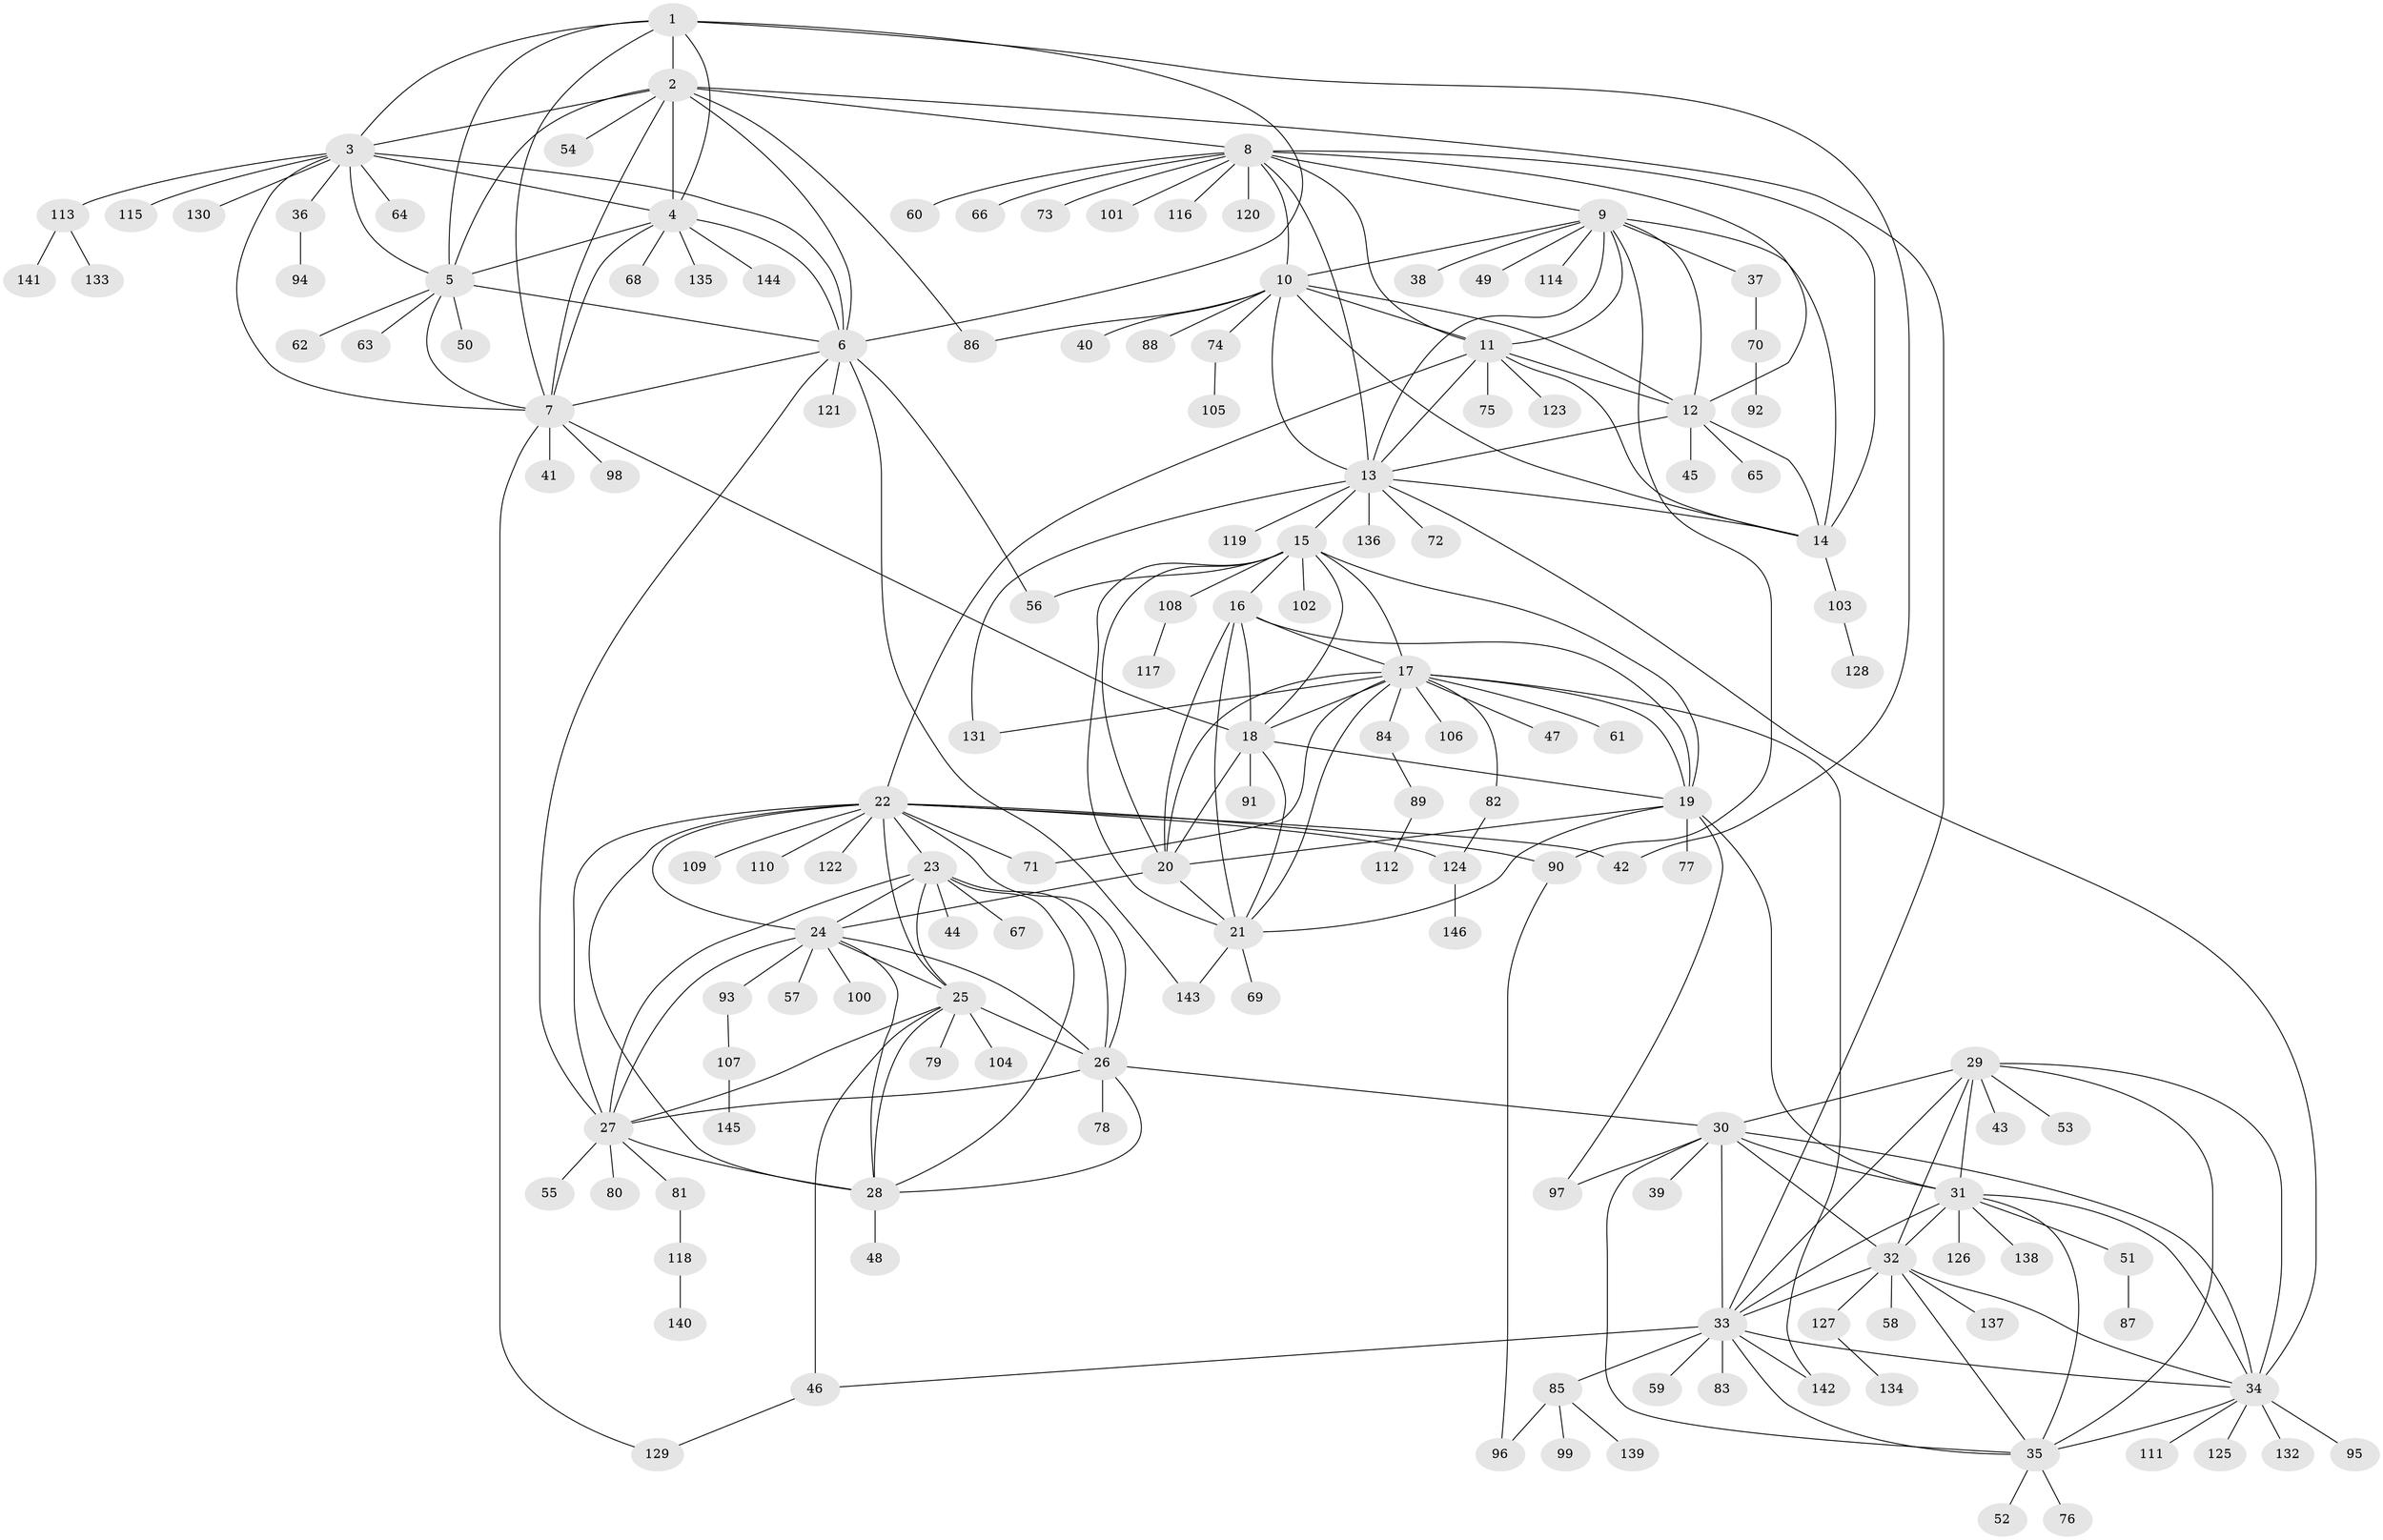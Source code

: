 // coarse degree distribution, {4: 0.023255813953488372, 2: 0.023255813953488372, 1: 0.7674418604651163, 7: 0.046511627906976744, 8: 0.06976744186046512, 9: 0.06976744186046512}
// Generated by graph-tools (version 1.1) at 2025/59/03/04/25 21:59:15]
// undirected, 146 vertices, 239 edges
graph export_dot {
graph [start="1"]
  node [color=gray90,style=filled];
  1;
  2;
  3;
  4;
  5;
  6;
  7;
  8;
  9;
  10;
  11;
  12;
  13;
  14;
  15;
  16;
  17;
  18;
  19;
  20;
  21;
  22;
  23;
  24;
  25;
  26;
  27;
  28;
  29;
  30;
  31;
  32;
  33;
  34;
  35;
  36;
  37;
  38;
  39;
  40;
  41;
  42;
  43;
  44;
  45;
  46;
  47;
  48;
  49;
  50;
  51;
  52;
  53;
  54;
  55;
  56;
  57;
  58;
  59;
  60;
  61;
  62;
  63;
  64;
  65;
  66;
  67;
  68;
  69;
  70;
  71;
  72;
  73;
  74;
  75;
  76;
  77;
  78;
  79;
  80;
  81;
  82;
  83;
  84;
  85;
  86;
  87;
  88;
  89;
  90;
  91;
  92;
  93;
  94;
  95;
  96;
  97;
  98;
  99;
  100;
  101;
  102;
  103;
  104;
  105;
  106;
  107;
  108;
  109;
  110;
  111;
  112;
  113;
  114;
  115;
  116;
  117;
  118;
  119;
  120;
  121;
  122;
  123;
  124;
  125;
  126;
  127;
  128;
  129;
  130;
  131;
  132;
  133;
  134;
  135;
  136;
  137;
  138;
  139;
  140;
  141;
  142;
  143;
  144;
  145;
  146;
  1 -- 2;
  1 -- 3;
  1 -- 4;
  1 -- 5;
  1 -- 6;
  1 -- 7;
  1 -- 42;
  2 -- 3;
  2 -- 4;
  2 -- 5;
  2 -- 6;
  2 -- 7;
  2 -- 8;
  2 -- 33;
  2 -- 54;
  2 -- 86;
  3 -- 4;
  3 -- 5;
  3 -- 6;
  3 -- 7;
  3 -- 36;
  3 -- 64;
  3 -- 113;
  3 -- 115;
  3 -- 130;
  4 -- 5;
  4 -- 6;
  4 -- 7;
  4 -- 68;
  4 -- 135;
  4 -- 144;
  5 -- 6;
  5 -- 7;
  5 -- 50;
  5 -- 62;
  5 -- 63;
  6 -- 7;
  6 -- 27;
  6 -- 56;
  6 -- 121;
  6 -- 143;
  7 -- 18;
  7 -- 41;
  7 -- 98;
  7 -- 129;
  8 -- 9;
  8 -- 10;
  8 -- 11;
  8 -- 12;
  8 -- 13;
  8 -- 14;
  8 -- 60;
  8 -- 66;
  8 -- 73;
  8 -- 101;
  8 -- 116;
  8 -- 120;
  9 -- 10;
  9 -- 11;
  9 -- 12;
  9 -- 13;
  9 -- 14;
  9 -- 37;
  9 -- 38;
  9 -- 49;
  9 -- 90;
  9 -- 114;
  10 -- 11;
  10 -- 12;
  10 -- 13;
  10 -- 14;
  10 -- 40;
  10 -- 74;
  10 -- 86;
  10 -- 88;
  11 -- 12;
  11 -- 13;
  11 -- 14;
  11 -- 22;
  11 -- 75;
  11 -- 123;
  12 -- 13;
  12 -- 14;
  12 -- 45;
  12 -- 65;
  13 -- 14;
  13 -- 15;
  13 -- 34;
  13 -- 72;
  13 -- 119;
  13 -- 131;
  13 -- 136;
  14 -- 103;
  15 -- 16;
  15 -- 17;
  15 -- 18;
  15 -- 19;
  15 -- 20;
  15 -- 21;
  15 -- 56;
  15 -- 102;
  15 -- 108;
  16 -- 17;
  16 -- 18;
  16 -- 19;
  16 -- 20;
  16 -- 21;
  17 -- 18;
  17 -- 19;
  17 -- 20;
  17 -- 21;
  17 -- 47;
  17 -- 61;
  17 -- 71;
  17 -- 82;
  17 -- 84;
  17 -- 106;
  17 -- 131;
  17 -- 142;
  18 -- 19;
  18 -- 20;
  18 -- 21;
  18 -- 91;
  19 -- 20;
  19 -- 21;
  19 -- 31;
  19 -- 77;
  19 -- 97;
  20 -- 21;
  20 -- 24;
  21 -- 69;
  21 -- 143;
  22 -- 23;
  22 -- 24;
  22 -- 25;
  22 -- 26;
  22 -- 27;
  22 -- 28;
  22 -- 42;
  22 -- 71;
  22 -- 90;
  22 -- 109;
  22 -- 110;
  22 -- 122;
  22 -- 124;
  23 -- 24;
  23 -- 25;
  23 -- 26;
  23 -- 27;
  23 -- 28;
  23 -- 44;
  23 -- 67;
  24 -- 25;
  24 -- 26;
  24 -- 27;
  24 -- 28;
  24 -- 57;
  24 -- 93;
  24 -- 100;
  25 -- 26;
  25 -- 27;
  25 -- 28;
  25 -- 46;
  25 -- 79;
  25 -- 104;
  26 -- 27;
  26 -- 28;
  26 -- 30;
  26 -- 78;
  27 -- 28;
  27 -- 55;
  27 -- 80;
  27 -- 81;
  28 -- 48;
  29 -- 30;
  29 -- 31;
  29 -- 32;
  29 -- 33;
  29 -- 34;
  29 -- 35;
  29 -- 43;
  29 -- 53;
  30 -- 31;
  30 -- 32;
  30 -- 33;
  30 -- 34;
  30 -- 35;
  30 -- 39;
  30 -- 97;
  31 -- 32;
  31 -- 33;
  31 -- 34;
  31 -- 35;
  31 -- 51;
  31 -- 126;
  31 -- 138;
  32 -- 33;
  32 -- 34;
  32 -- 35;
  32 -- 58;
  32 -- 127;
  32 -- 137;
  33 -- 34;
  33 -- 35;
  33 -- 46;
  33 -- 59;
  33 -- 83;
  33 -- 85;
  33 -- 142;
  34 -- 35;
  34 -- 95;
  34 -- 111;
  34 -- 125;
  34 -- 132;
  35 -- 52;
  35 -- 76;
  36 -- 94;
  37 -- 70;
  46 -- 129;
  51 -- 87;
  70 -- 92;
  74 -- 105;
  81 -- 118;
  82 -- 124;
  84 -- 89;
  85 -- 96;
  85 -- 99;
  85 -- 139;
  89 -- 112;
  90 -- 96;
  93 -- 107;
  103 -- 128;
  107 -- 145;
  108 -- 117;
  113 -- 133;
  113 -- 141;
  118 -- 140;
  124 -- 146;
  127 -- 134;
}
